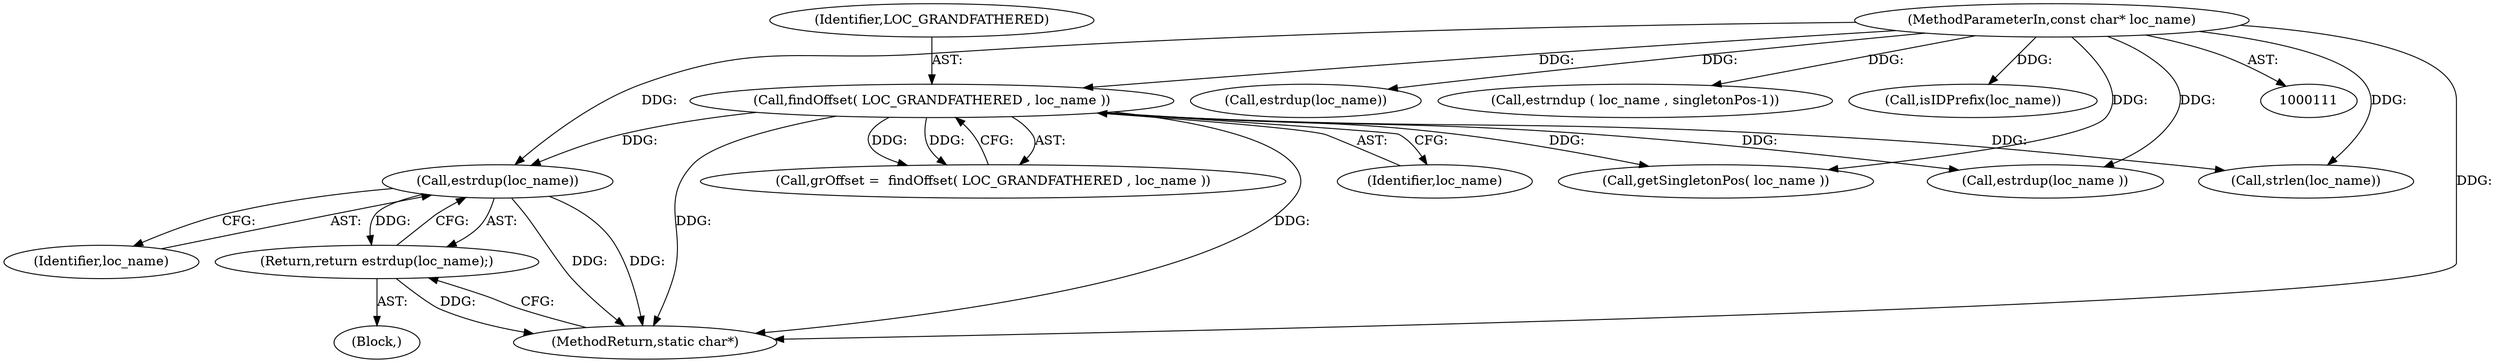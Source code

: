 digraph "0_php-src_97eff7eb57fc2320c267a949cffd622c38712484?w=1_22@API" {
"1000170" [label="(Call,estrdup(loc_name))"];
"1000154" [label="(Call,findOffset( LOC_GRANDFATHERED , loc_name ))"];
"1000112" [label="(MethodParameterIn,const char* loc_name)"];
"1000169" [label="(Return,return estrdup(loc_name);)"];
"1000389" [label="(MethodReturn,static char*)"];
"1000200" [label="(Call,estrdup(loc_name))"];
"1000168" [label="(Block,)"];
"1000112" [label="(MethodParameterIn,const char* loc_name)"];
"1000221" [label="(Call,estrndup ( loc_name , singletonPos-1))"];
"1000154" [label="(Call,findOffset( LOC_GRANDFATHERED , loc_name ))"];
"1000195" [label="(Call,isIDPrefix(loc_name))"];
"1000171" [label="(Identifier,loc_name)"];
"1000170" [label="(Call,estrdup(loc_name))"];
"1000169" [label="(Return,return estrdup(loc_name);)"];
"1000204" [label="(Call,getSingletonPos( loc_name ))"];
"1000152" [label="(Call,grOffset =  findOffset( LOC_GRANDFATHERED , loc_name ))"];
"1000233" [label="(Call,estrdup(loc_name ))"];
"1000191" [label="(Call,strlen(loc_name))"];
"1000156" [label="(Identifier,loc_name)"];
"1000155" [label="(Identifier,LOC_GRANDFATHERED)"];
"1000170" -> "1000169"  [label="AST: "];
"1000170" -> "1000171"  [label="CFG: "];
"1000171" -> "1000170"  [label="AST: "];
"1000169" -> "1000170"  [label="CFG: "];
"1000170" -> "1000389"  [label="DDG: "];
"1000170" -> "1000389"  [label="DDG: "];
"1000170" -> "1000169"  [label="DDG: "];
"1000154" -> "1000170"  [label="DDG: "];
"1000112" -> "1000170"  [label="DDG: "];
"1000154" -> "1000152"  [label="AST: "];
"1000154" -> "1000156"  [label="CFG: "];
"1000155" -> "1000154"  [label="AST: "];
"1000156" -> "1000154"  [label="AST: "];
"1000152" -> "1000154"  [label="CFG: "];
"1000154" -> "1000389"  [label="DDG: "];
"1000154" -> "1000389"  [label="DDG: "];
"1000154" -> "1000152"  [label="DDG: "];
"1000154" -> "1000152"  [label="DDG: "];
"1000112" -> "1000154"  [label="DDG: "];
"1000154" -> "1000191"  [label="DDG: "];
"1000154" -> "1000204"  [label="DDG: "];
"1000154" -> "1000233"  [label="DDG: "];
"1000112" -> "1000111"  [label="AST: "];
"1000112" -> "1000389"  [label="DDG: "];
"1000112" -> "1000191"  [label="DDG: "];
"1000112" -> "1000195"  [label="DDG: "];
"1000112" -> "1000200"  [label="DDG: "];
"1000112" -> "1000204"  [label="DDG: "];
"1000112" -> "1000221"  [label="DDG: "];
"1000112" -> "1000233"  [label="DDG: "];
"1000169" -> "1000168"  [label="AST: "];
"1000389" -> "1000169"  [label="CFG: "];
"1000169" -> "1000389"  [label="DDG: "];
}
